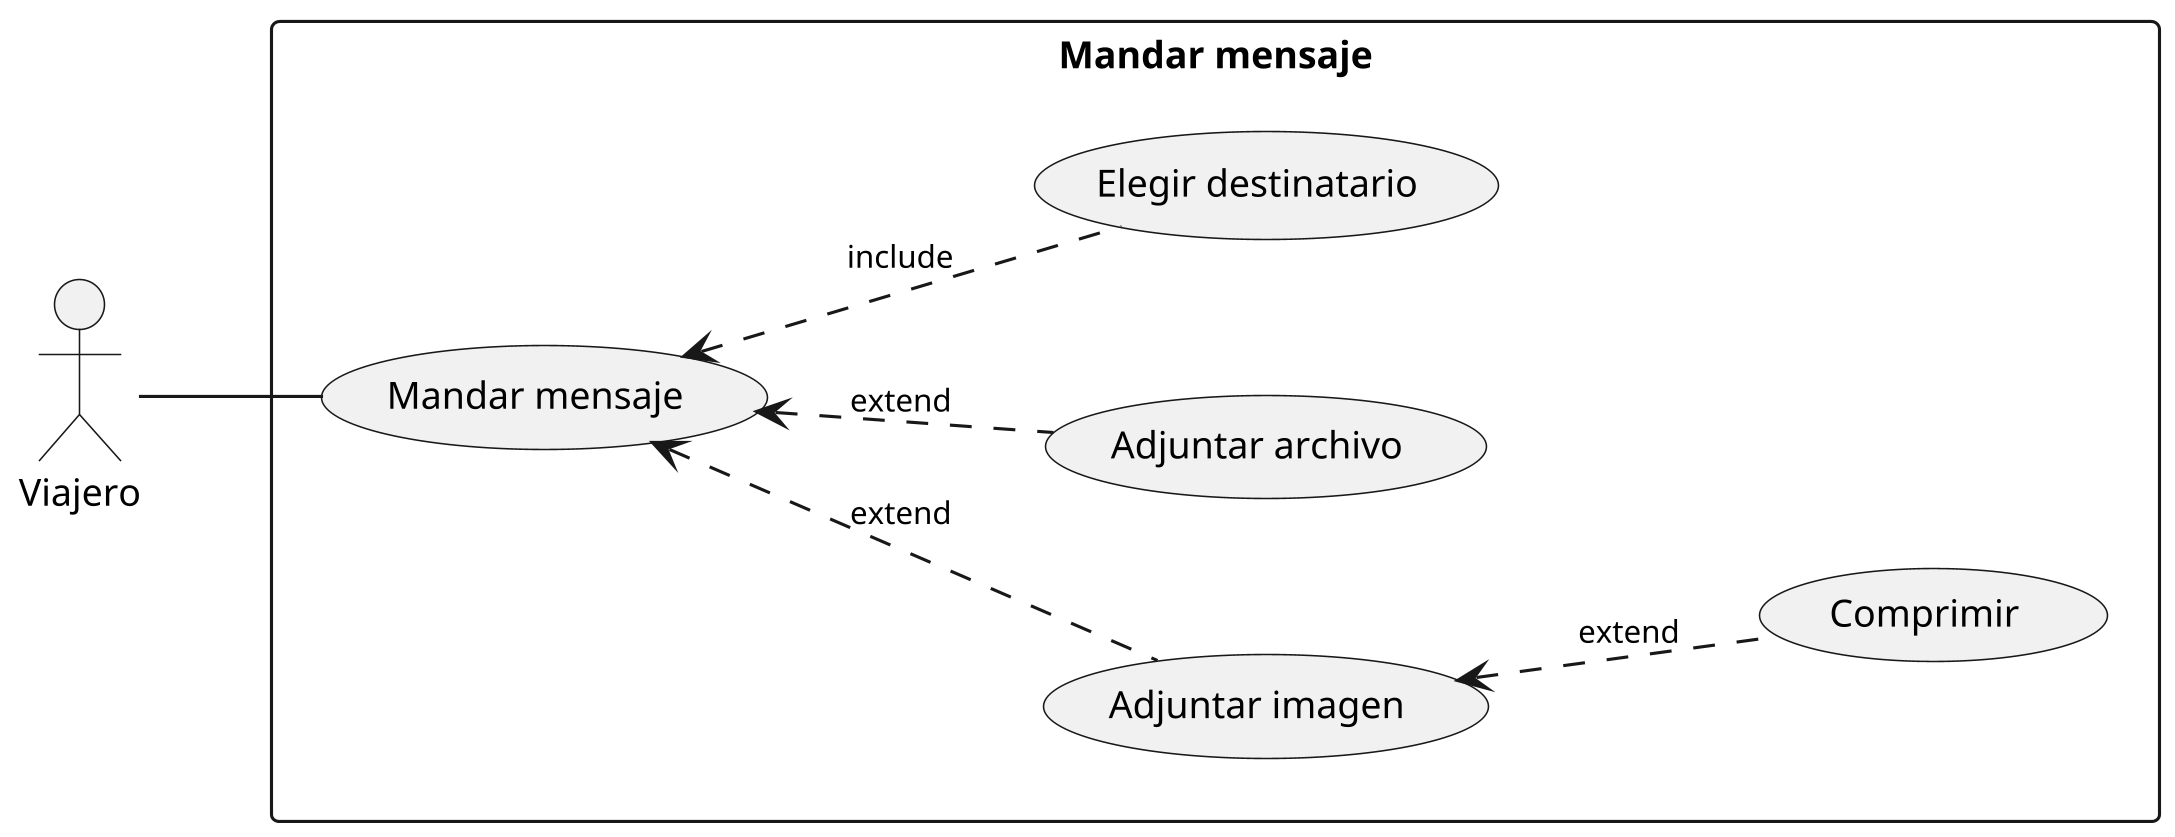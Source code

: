@startuml
left to right direction

skinparam dpi 300
'skinparam linetype ortho
skinparam nodesep 50
skinparam ranksep 50

skinparam default{
 FontSize 12
}

skinparam arrowFontSize 10
skinparam classFontSize 14

skinparam arrowSize 10

'''

:V: as "Viajero"

rectangle "Mandar mensaje" {
   (Mandar mensaje) as mensaje

   V -- mensaje

   mensaje <.. (Adjuntar imagen) : extend
   (Adjuntar imagen) <.. (Comprimir) : extend
   mensaje <.. (Adjuntar archivo) : extend
   mensaje <.. (Elegir destinatario) : include
}

@enduml
